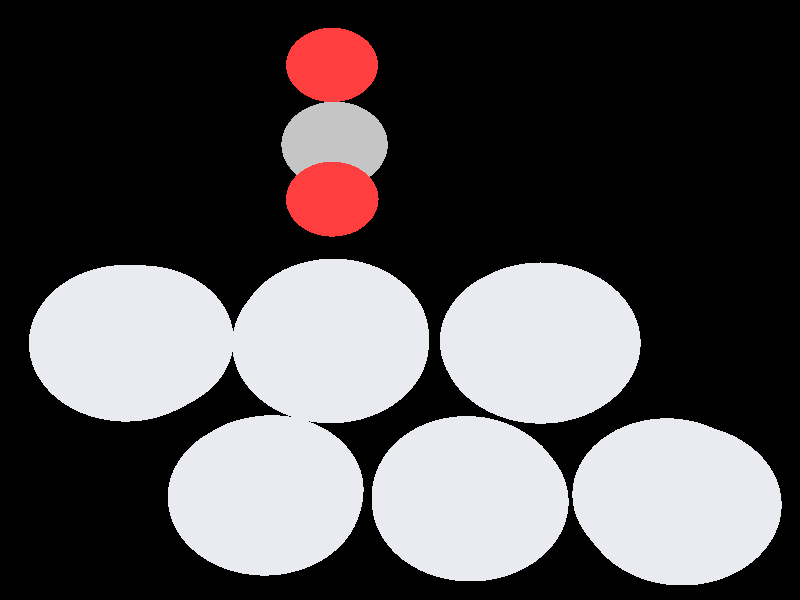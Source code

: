 #include "colors.inc"
#include "finish.inc"

global_settings {assumed_gamma 1 max_trace_level 6}
background {color White transmit 1.0}
camera {perspective
  right -9.31*x up 8.64*y
  direction 100.00*z
  location <0,0,100.00> look_at <0,0,0>}


light_source {<  2.00,   3.00,  40.00> color White
  area_light <0.70, 0, 0>, <0, 0.70, 0>, 3, 3
  adaptive 1 jitter}
// no fog
#declare simple = finish {phong 0.7}
#declare pale = finish {ambient 0.5 diffuse 0.85 roughness 0.001 specular 0.200 }
#declare intermediate = finish {ambient 0.3 diffuse 0.6 specular 0.1 roughness 0.04}
#declare vmd = finish {ambient 0.0 diffuse 0.65 phong 0.1 phong_size 40.0 specular 0.5 }
#declare jmol = finish {ambient 0.2 diffuse 0.6 specular 1 roughness 0.001 metallic}
#declare ase2 = finish {ambient 0.05 brilliance 3 diffuse 0.6 metallic specular 0.7 roughness 0.04 reflection 0.15}
#declare ase3 = finish {ambient 0.15 brilliance 2 diffuse 0.6 metallic specular 1.0 roughness 0.001 reflection 0.0}
#declare glass = finish {ambient 0.05 diffuse 0.3 specular 1.0 roughness 0.001}
#declare glass2 = finish {ambient 0.01 diffuse 0.3 specular 1.0 reflection 0.25 roughness 0.001}
#declare Rcell = 0.050;
#declare Rbond = 0.100;

#macro atom(LOC, R, COL, TRANS, FIN)
  sphere{LOC, R texture{pigment{color COL transmit TRANS} finish{FIN}}}
#end
#macro constrain(LOC, R, COL, TRANS FIN)
union{torus{R, Rcell rotate 45*z texture{pigment{color COL transmit TRANS} finish{FIN}}}
     torus{R, Rcell rotate -45*z texture{pigment{color COL transmit TRANS} finish{FIN}}}
     translate LOC}
#end

// no cell vertices
atom(< -1.62,  -2.96,  -8.48>, 1.16, rgb <0.82, 0.82, 0.88>, 0.0, ase3) // #0
atom(< -1.61,  -2.92,  -5.64>, 1.16, rgb <0.82, 0.82, 0.88>, 0.0, ase3) // #1
atom(< -1.62,  -2.92,  -2.84>, 1.16, rgb <0.82, 0.82, 0.88>, 0.0, ase3) // #2
atom(<  0.83,  -2.95,  -7.07>, 1.16, rgb <0.82, 0.82, 0.88>, 0.0, ase3) // #3
atom(<  0.82,  -2.92,  -4.24>, 1.16, rgb <0.82, 0.82, 0.88>, 0.0, ase3) // #4
atom(<  0.83,  -2.95,  -1.42>, 1.16, rgb <0.82, 0.82, 0.88>, 0.0, ase3) // #5
atom(<  3.28,  -2.96,  -5.66>, 1.16, rgb <0.82, 0.82, 0.88>, 0.0, ase3) // #6
atom(<  3.28,  -2.96,  -2.83>, 1.16, rgb <0.82, 0.82, 0.88>, 0.0, ase3) // #7
atom(<  3.28,  -2.95,   0.00>, 1.16, rgb <0.82, 0.82, 0.88>, 0.0, ase3) // #8
atom(< -3.26,  -0.62,  -8.48>, 1.16, rgb <0.82, 0.82, 0.88>, 0.0, ase3) // #9
atom(< -3.28,  -0.64,  -5.66>, 1.16, rgb <0.82, 0.82, 0.88>, 0.0, ase3) // #10
atom(< -3.28,  -0.64,  -2.82>, 1.16, rgb <0.82, 0.82, 0.88>, 0.0, ase3) // #11
atom(< -0.81,  -0.62,  -7.09>, 1.16, rgb <0.82, 0.82, 0.88>, 0.0, ase3) // #12
atom(< -0.81,  -0.54,  -4.25>, 1.16, rgb <0.82, 0.82, 0.88>, 0.0, ase3) // #13
atom(< -0.82,  -0.64,  -1.39>, 1.16, rgb <0.82, 0.82, 0.88>, 0.0, ase3) // #14
atom(<  1.65,  -0.63,  -5.66>, 1.16, rgb <0.82, 0.82, 0.88>, 0.0, ase3) // #15
atom(<  1.65,  -0.63,  -2.82>, 1.16, rgb <0.82, 0.82, 0.88>, 0.0, ase3) // #16
atom(<  1.64,  -0.62,  -0.00>, 1.16, rgb <0.82, 0.82, 0.88>, 0.0, ase3) // #17
atom(< -0.80,   2.35,  -5.05>, 0.65, rgb <0.56, 0.56, 0.56>, 0.0, ase3) // #18
atom(< -0.77,   1.88,  -6.06>, 0.26, rgb <1.00, 1.00, 1.00>, 0.0, ase3) // #19
atom(< -0.82,   1.51,  -4.02>, 0.56, rgb <1.00, 0.05, 0.05>, 0.0, ase3) // #20
atom(< -0.83,   3.55,  -4.88>, 0.56, rgb <1.00, 0.05, 0.05>, 0.0, ase3) // #21

// no constraints
